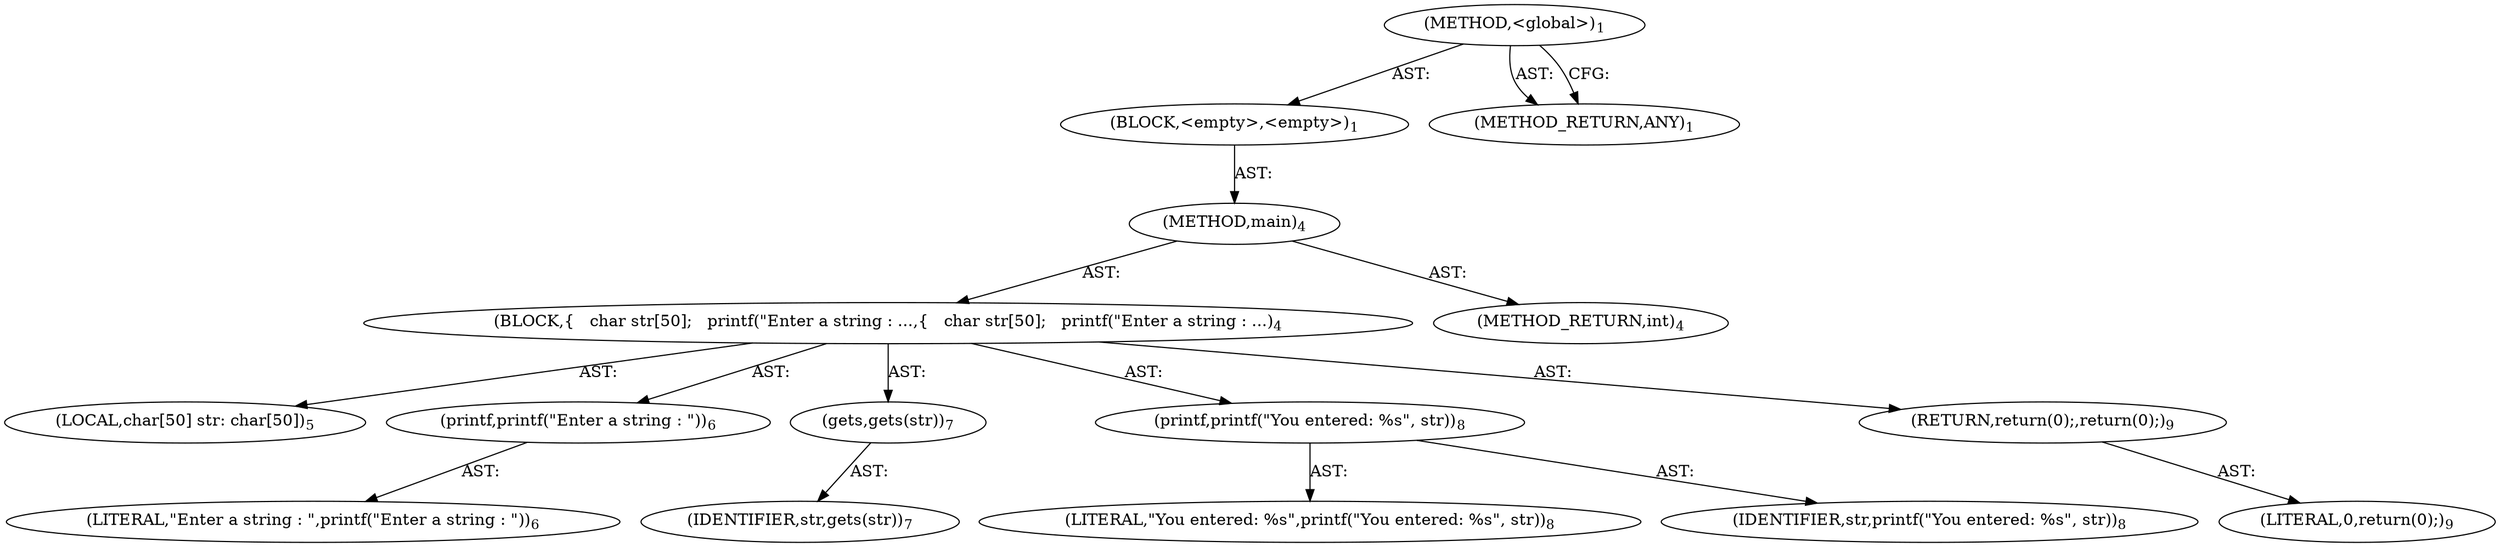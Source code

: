 digraph "&lt;global&gt;" {  
"8" [label = <(METHOD,&lt;global&gt;)<SUB>1</SUB>> ]
"9" [label = <(BLOCK,&lt;empty&gt;,&lt;empty&gt;)<SUB>1</SUB>> ]
"10" [label = <(METHOD,main)<SUB>4</SUB>> ]
"11" [label = <(BLOCK,{
   char str[50];
   printf(&quot;Enter a string : ...,{
   char str[50];
   printf(&quot;Enter a string : ...)<SUB>4</SUB>> ]
"12" [label = <(LOCAL,char[50] str: char[50])<SUB>5</SUB>> ]
"13" [label = <(printf,printf(&quot;Enter a string : &quot;))<SUB>6</SUB>> ]
"14" [label = <(LITERAL,&quot;Enter a string : &quot;,printf(&quot;Enter a string : &quot;))<SUB>6</SUB>> ]
"15" [label = <(gets,gets(str))<SUB>7</SUB>> ]
"16" [label = <(IDENTIFIER,str,gets(str))<SUB>7</SUB>> ]
"17" [label = <(printf,printf(&quot;You entered: %s&quot;, str))<SUB>8</SUB>> ]
"18" [label = <(LITERAL,&quot;You entered: %s&quot;,printf(&quot;You entered: %s&quot;, str))<SUB>8</SUB>> ]
"19" [label = <(IDENTIFIER,str,printf(&quot;You entered: %s&quot;, str))<SUB>8</SUB>> ]
"20" [label = <(RETURN,return(0);,return(0);)<SUB>9</SUB>> ]
"21" [label = <(LITERAL,0,return(0);)<SUB>9</SUB>> ]
"22" [label = <(METHOD_RETURN,int)<SUB>4</SUB>> ]
"24" [label = <(METHOD_RETURN,ANY)<SUB>1</SUB>> ]
  "8" -> "9"  [ label = "AST: "] 
  "8" -> "24"  [ label = "AST: "] 
  "9" -> "10"  [ label = "AST: "] 
  "10" -> "11"  [ label = "AST: "] 
  "10" -> "22"  [ label = "AST: "] 
  "11" -> "12"  [ label = "AST: "] 
  "11" -> "13"  [ label = "AST: "] 
  "11" -> "15"  [ label = "AST: "] 
  "11" -> "17"  [ label = "AST: "] 
  "11" -> "20"  [ label = "AST: "] 
  "13" -> "14"  [ label = "AST: "] 
  "15" -> "16"  [ label = "AST: "] 
  "17" -> "18"  [ label = "AST: "] 
  "17" -> "19"  [ label = "AST: "] 
  "20" -> "21"  [ label = "AST: "] 
  "8" -> "24"  [ label = "CFG: "] 
}
